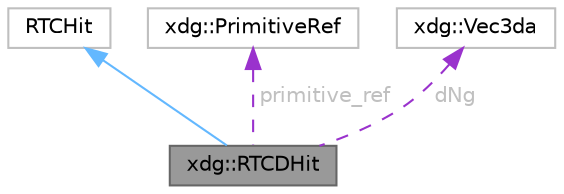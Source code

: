 digraph "xdg::RTCDHit"
{
 // LATEX_PDF_SIZE
  bgcolor="transparent";
  edge [fontname=Helvetica,fontsize=10,labelfontname=Helvetica,labelfontsize=10];
  node [fontname=Helvetica,fontsize=10,shape=box,height=0.2,width=0.4];
  Node1 [id="Node000001",label="xdg::RTCDHit",height=0.2,width=0.4,color="gray40", fillcolor="grey60", style="filled", fontcolor="black",tooltip=" "];
  Node2 -> Node1 [id="edge1_Node000001_Node000002",dir="back",color="steelblue1",style="solid",tooltip=" "];
  Node2 [id="Node000002",label="RTCHit",height=0.2,width=0.4,color="grey75", fillcolor="white", style="filled",tooltip=" "];
  Node3 -> Node1 [id="edge2_Node000001_Node000003",dir="back",color="darkorchid3",style="dashed",tooltip=" ",label=" primitive_ref",fontcolor="grey" ];
  Node3 [id="Node000003",label="xdg::PrimitiveRef",height=0.2,width=0.4,color="grey75", fillcolor="white", style="filled",URL="$structxdg_1_1PrimitiveRef.html",tooltip=" "];
  Node4 -> Node1 [id="edge3_Node000001_Node000004",dir="back",color="darkorchid3",style="dashed",tooltip=" ",label=" dNg",fontcolor="grey" ];
  Node4 [id="Node000004",label="xdg::Vec3da",height=0.2,width=0.4,color="grey75", fillcolor="white", style="filled",URL="$structxdg_1_1Vec3da.html",tooltip=" "];
}
